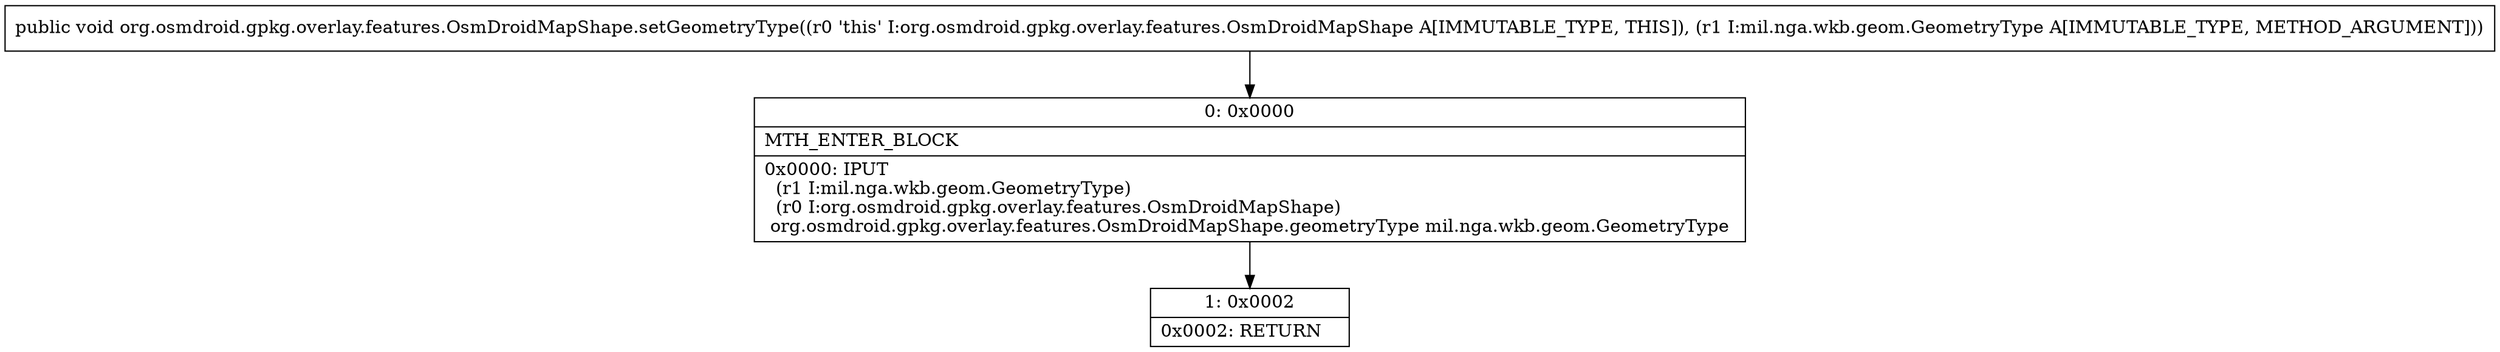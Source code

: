 digraph "CFG fororg.osmdroid.gpkg.overlay.features.OsmDroidMapShape.setGeometryType(Lmil\/nga\/wkb\/geom\/GeometryType;)V" {
Node_0 [shape=record,label="{0\:\ 0x0000|MTH_ENTER_BLOCK\l|0x0000: IPUT  \l  (r1 I:mil.nga.wkb.geom.GeometryType)\l  (r0 I:org.osmdroid.gpkg.overlay.features.OsmDroidMapShape)\l org.osmdroid.gpkg.overlay.features.OsmDroidMapShape.geometryType mil.nga.wkb.geom.GeometryType \l}"];
Node_1 [shape=record,label="{1\:\ 0x0002|0x0002: RETURN   \l}"];
MethodNode[shape=record,label="{public void org.osmdroid.gpkg.overlay.features.OsmDroidMapShape.setGeometryType((r0 'this' I:org.osmdroid.gpkg.overlay.features.OsmDroidMapShape A[IMMUTABLE_TYPE, THIS]), (r1 I:mil.nga.wkb.geom.GeometryType A[IMMUTABLE_TYPE, METHOD_ARGUMENT])) }"];
MethodNode -> Node_0;
Node_0 -> Node_1;
}

